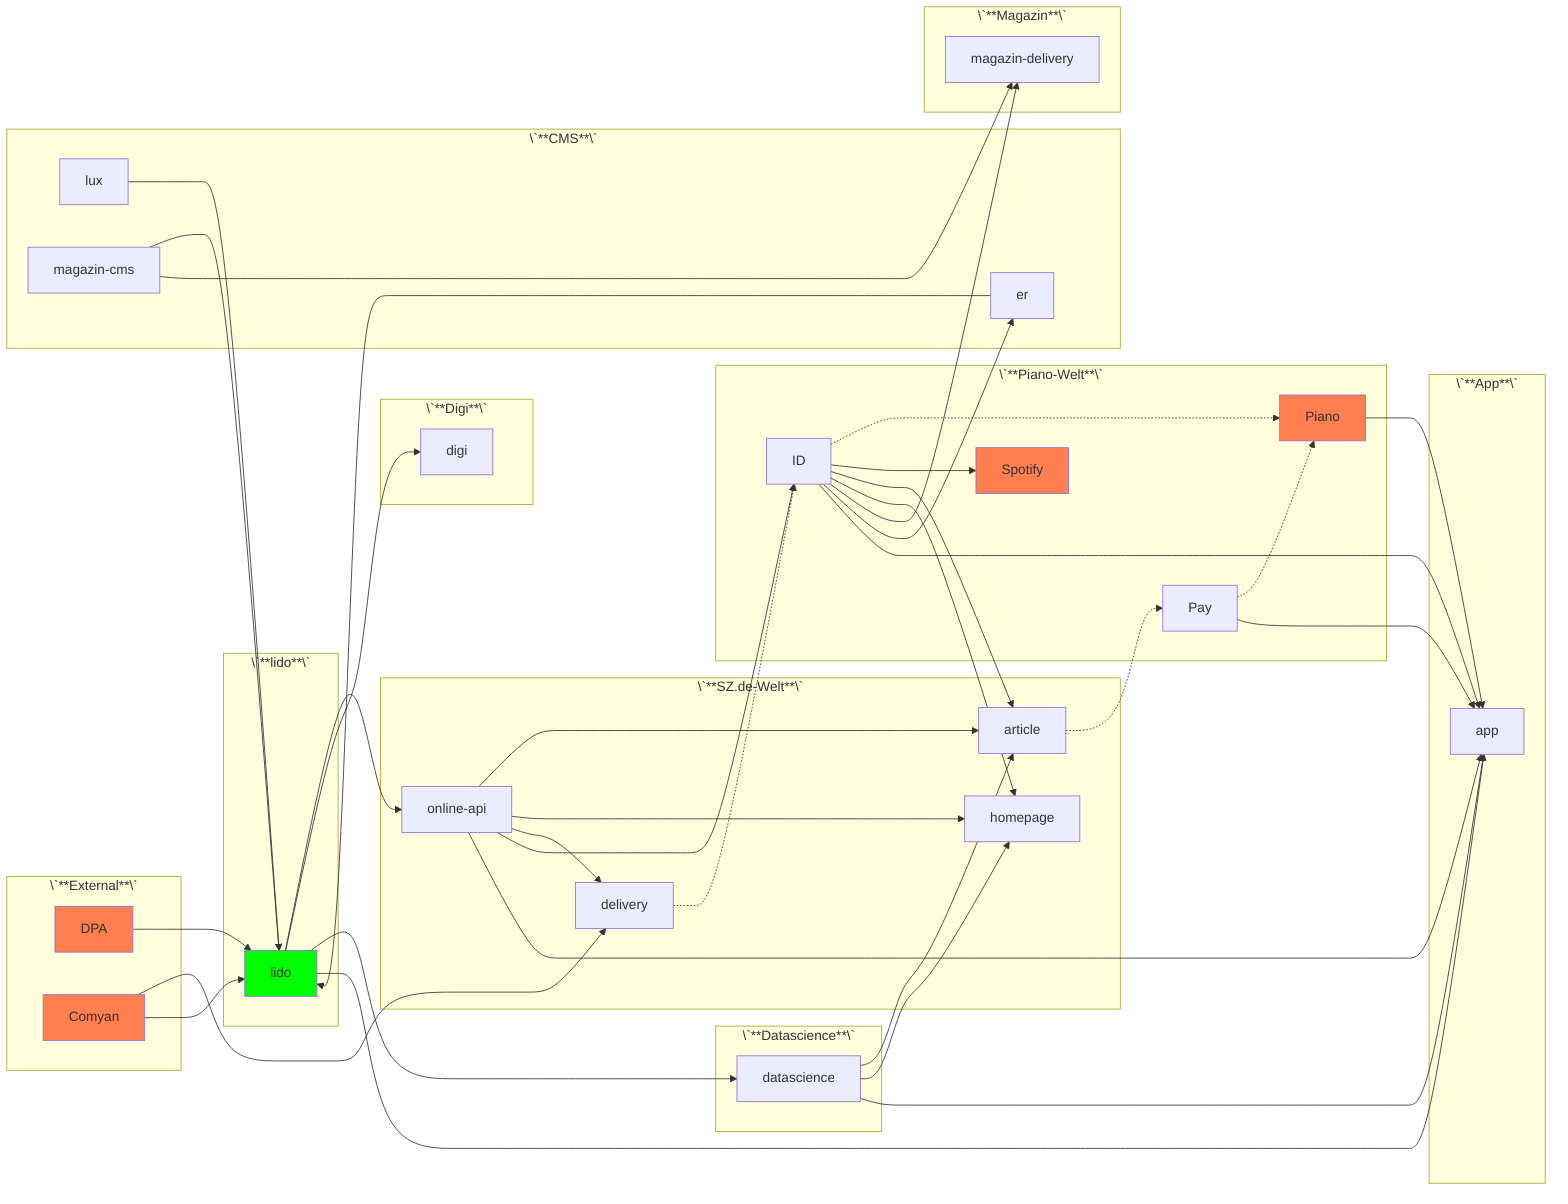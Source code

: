 flowchart LR
    subgraph "\`**CMS**\`"
        lux
        er
        magazin-cms
    end

    subgraph "\`**External**\`"
        DPA:::external
        Comyan:::external
    end


    subgraph "\`**lido**\`"
        lido:::livingdocs
    end

    lux & er & magazin-cms & DPA --> lido

    lido --> online-api
    datascience --> article & homepage

    subgraph "\`**SZ.de-Welt**\`"
        online-api --> article & homepage & delivery
    end

    Comyan --> delivery & lido
    article -.-> Pay

    subgraph "\`**Piano-Welt**\`"
        Pay
        ID
        Pay & ID .-> Piano:::external

        ID --> Spotify:::external
    end

    ID --> article & homepage & magazin-delivery & er

    delivery .-> ID
    online-api --> ID

    subgraph "\`**Magazin**\`"
        magazin-cms --> magazin-delivery
    end

    subgraph "\`**Digi**\`"
        digi
    end
    lido --> digi

    subgraph "\`**Datascience**\`"
        datascience
    end

    lido --> datascience

    subgraph "\`**App**\`"
        app

        datascience & online-api & lido & Pay & ID & Piano --> app
    end

    classDef web fill:deepskyblue;
    classDef livingdocs fill:lime;
    classDef external fill:coral;
    classDef infrastructure fill:white;

    click app "https://github.com/sueddeutsche/szdm-architecture/blob/main/app.md"
    click digi "https://github.com/sueddeutsche/szdm-architecture/blob/main/digi.md"
    click magazin-cms "https://github.com/sueddeutsche/szdm-architecture/blob/main/magazin.md"
    click magazin-delivery "https://github.com/sueddeutsche/szdm-architecture/blob/main/magazin.md"
    click online-api "https://github.com/sueddeutsche/szdm-architecture/blob/main/online-api.md"
    click article "https://github.com/sueddeutsche/szdm-architecture/blob/main/article.md"
    click homepage "https://github.com/sueddeutsche/szdm-architecture/blob/main/homepage.md"
    click delivery "https://github.com/sueddeutsche/szdm-architecture/blob/main/delivery.md"
    click Pay "https://github.com/sueddeutsche/szdm-architecture/blob/main/piano-welt.md"
    click ID "https://github.com/sueddeutsche/szdm-architecture/blob/main/piano-welt.md"
    click datascience "https://github.com/sueddeutsche/szdm-architecture/blob/main/datascience.md"
    click lido "https://github.com/sueddeutsche/szdm-architecture/blob/main/lido.md"
    click er "https://github.com/sueddeutsche/szdm-architecture/blob/main/er.md"
    click magazin "https://github.com/sueddeutsche/szdm-architecture/blob/main/magazin.md"